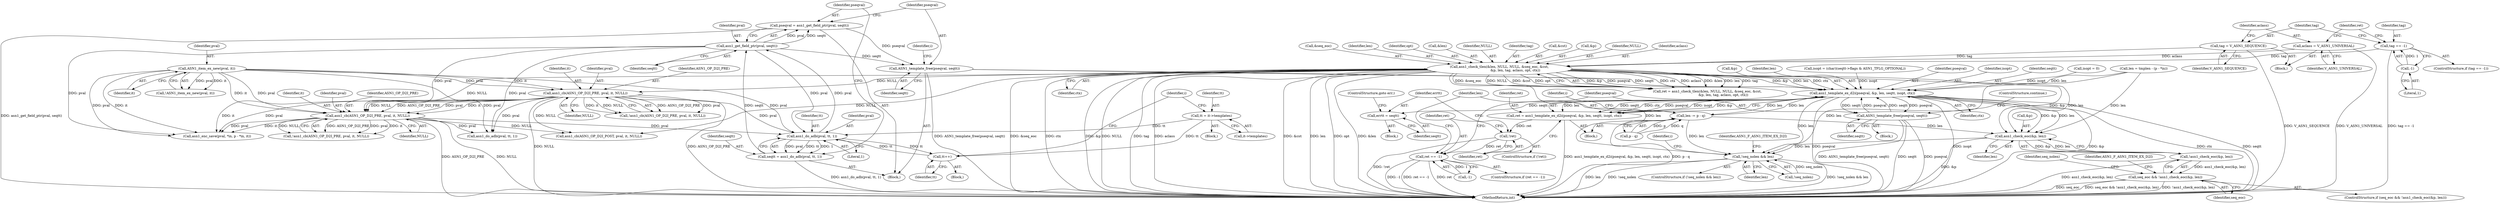digraph "0_openssl_b717b083073b6cacc0a5e2397b661678aff7ae7f@API" {
"1000773" [label="(Call,ASN1_template_free(pseqval, seqtt))"];
"1000768" [label="(Call,pseqval = asn1_get_field_ptr(pval, seqtt))"];
"1000770" [label="(Call,asn1_get_field_ptr(pval, seqtt))"];
"1000764" [label="(Call,asn1_do_adb(pval, tt, 1))"];
"1000681" [label="(Call,ASN1_item_ex_new(pval, it))"];
"1000693" [label="(Call,asn1_cb(ASN1_OP_D2I_PRE, pval, it, NULL))"];
"1000610" [label="(Call,asn1_check_tlen(&len, NULL, NULL, &seq_eoc, &cst,\n                              &p, len, tag, aclass, opt, ctx))"];
"1000597" [label="(Call,tag == -1)"];
"1000599" [label="(Call,-1)"];
"1000602" [label="(Call,tag = V_ASN1_SEQUENCE)"];
"1000605" [label="(Call,aclass = V_ASN1_UNIVERSAL)"];
"1000726" [label="(Call,asn1_cb(ASN1_OP_D2I_PRE, pval, it, NULL))"];
"1000750" [label="(Call,tt++)"];
"1000737" [label="(Call,tt = it->templates)"];
"1000762" [label="(Call,seqtt = asn1_do_adb(pval, tt, 1))"];
"1000821" [label="(Call,asn1_template_ex_d2i(pseqval, &p, len, seqtt, isopt, ctx))"];
"1000819" [label="(Call,ret = asn1_template_ex_d2i(pseqval, &p, len, seqtt, isopt, ctx))"];
"1000830" [label="(Call,!ret)"];
"1000839" [label="(Call,ret == -1)"];
"1000833" [label="(Call,errtt = seqtt)"];
"1000844" [label="(Call,ASN1_template_free(pseqval, seqtt))"];
"1000848" [label="(Call,len -= p - q)"];
"1000857" [label="(Call,asn1_check_eoc(&p, len))"];
"1000856" [label="(Call,!asn1_check_eoc(&p, len))"];
"1000854" [label="(Call,seq_eoc && !asn1_check_eoc(&p, len))"];
"1000867" [label="(Call,!seq_nolen && len)"];
"1000869" [label="(Identifier,seq_nolen)"];
"1000605" [label="(Call,aclass = V_ASN1_UNIVERSAL)"];
"1000823" [label="(Call,&p)"];
"1000855" [label="(Identifier,seq_eoc)"];
"1000693" [label="(Call,asn1_cb(ASN1_OP_D2I_PRE, pval, it, NULL))"];
"1000621" [label="(Identifier,len)"];
"1000764" [label="(Call,asn1_do_adb(pval, tt, 1))"];
"1000726" [label="(Call,asn1_cb(ASN1_OP_D2I_PRE, pval, it, NULL))"];
"1000606" [label="(Identifier,aclass)"];
"1000829" [label="(ControlStructure,if (!ret))"];
"1000868" [label="(Call,!seq_nolen)"];
"1000825" [label="(Identifier,len)"];
"1000765" [label="(Identifier,pval)"];
"1000821" [label="(Call,asn1_template_ex_d2i(pseqval, &p, len, seqtt, isopt, ctx))"];
"1000624" [label="(Identifier,opt)"];
"1000727" [label="(Identifier,ASN1_OP_D2I_PRE)"];
"1000747" [label="(Block,)"];
"1000844" [label="(Call,ASN1_template_free(pseqval, seqtt))"];
"1000608" [label="(Call,ret = asn1_check_tlen(&len, NULL, NULL, &seq_eoc, &cst,\n                              &p, len, tag, aclass, opt, ctx))"];
"1000820" [label="(Identifier,ret)"];
"1000847" [label="(ControlStructure,continue;)"];
"1000611" [label="(Call,&len)"];
"1000601" [label="(Block,)"];
"1000846" [label="(Identifier,seqtt)"];
"1000944" [label="(Call,asn1_cb(ASN1_OP_D2I_POST, pval, it, NULL))"];
"1000866" [label="(ControlStructure,if (!seq_nolen && len))"];
"1000603" [label="(Identifier,tag)"];
"1000774" [label="(Identifier,pseqval)"];
"1000743" [label="(Identifier,i)"];
"1000839" [label="(Call,ret == -1)"];
"1000836" [label="(ControlStructure,goto err;)"];
"1000600" [label="(Literal,1)"];
"1000733" [label="(Block,)"];
"1000697" [label="(Identifier,NULL)"];
"1000955" [label="(MethodReturn,int)"];
"1000596" [label="(ControlStructure,if (tag == -1))"];
"1000763" [label="(Identifier,seqtt)"];
"1000716" [label="(Identifier,i)"];
"1000838" [label="(ControlStructure,if (ret == -1))"];
"1000831" [label="(Identifier,ret)"];
"1000751" [label="(Identifier,tt)"];
"1000696" [label="(Identifier,it)"];
"1000810" [label="(Call,isopt = (char)(seqtt->flags & ASN1_TFLG_OPTIONAL))"];
"1000609" [label="(Identifier,ret)"];
"1000854" [label="(Call,seq_eoc && !asn1_check_eoc(&p, len))"];
"1000766" [label="(Identifier,tt)"];
"1000828" [label="(Identifier,ctx)"];
"1000597" [label="(Call,tag == -1)"];
"1000737" [label="(Call,tt = it->templates)"];
"1000762" [label="(Call,seqtt = asn1_do_adb(pval, tt, 1))"];
"1000891" [label="(Call,asn1_do_adb(pval, tt, 1))"];
"1000845" [label="(Identifier,pseqval)"];
"1000775" [label="(Identifier,seqtt)"];
"1000773" [label="(Call,ASN1_template_free(pseqval, seqtt))"];
"1000610" [label="(Call,asn1_check_tlen(&len, NULL, NULL, &seq_eoc, &cst,\n                              &p, len, tag, aclass, opt, ctx))"];
"1000613" [label="(Identifier,NULL)"];
"1000680" [label="(Call,!ASN1_item_ex_new(pval, it))"];
"1000719" [label="(Block,)"];
"1000772" [label="(Identifier,seqtt)"];
"1000729" [label="(Identifier,it)"];
"1000822" [label="(Identifier,pseqval)"];
"1000827" [label="(Identifier,isopt)"];
"1000768" [label="(Call,pseqval = asn1_get_field_ptr(pval, seqtt))"];
"1000739" [label="(Call,it->templates)"];
"1000863" [label="(Identifier,ASN1_F_ASN1_ITEM_EX_D2I)"];
"1000833" [label="(Call,errtt = seqtt)"];
"1000849" [label="(Identifier,len)"];
"1000682" [label="(Identifier,pval)"];
"1000622" [label="(Identifier,tag)"];
"1000841" [label="(Call,-1)"];
"1000725" [label="(Call,!asn1_cb(ASN1_OP_D2I_PRE, pval, it, NULL))"];
"1000826" [label="(Identifier,seqtt)"];
"1000850" [label="(Call,p - q)"];
"1000926" [label="(Call,asn1_enc_save(pval, *in, p - *in, it))"];
"1000750" [label="(Call,tt++)"];
"1000840" [label="(Identifier,ret)"];
"1000728" [label="(Identifier,pval)"];
"1000607" [label="(Identifier,V_ASN1_UNIVERSAL)"];
"1000617" [label="(Call,&cst)"];
"1000834" [label="(Identifier,errtt)"];
"1000619" [label="(Call,&p)"];
"1000878" [label="(Identifier,i)"];
"1000848" [label="(Call,len -= p - q)"];
"1000856" [label="(Call,!asn1_check_eoc(&p, len))"];
"1000769" [label="(Identifier,pseqval)"];
"1000759" [label="(Block,)"];
"1000604" [label="(Identifier,V_ASN1_SEQUENCE)"];
"1000835" [label="(Identifier,seqtt)"];
"1000853" [label="(ControlStructure,if (seq_eoc && !asn1_check_eoc(&p, len)))"];
"1000770" [label="(Call,asn1_get_field_ptr(pval, seqtt))"];
"1000858" [label="(Call,&p)"];
"1000695" [label="(Identifier,pval)"];
"1000614" [label="(Identifier,NULL)"];
"1000681" [label="(Call,ASN1_item_ex_new(pval, it))"];
"1000730" [label="(Identifier,NULL)"];
"1000832" [label="(Block,)"];
"1000602" [label="(Call,tag = V_ASN1_SEQUENCE)"];
"1000652" [label="(Call,len = tmplen - (p - *in))"];
"1000599" [label="(Call,-1)"];
"1000806" [label="(Call,isopt = 0)"];
"1000873" [label="(Identifier,ASN1_F_ASN1_ITEM_EX_D2I)"];
"1000767" [label="(Literal,1)"];
"1000819" [label="(Call,ret = asn1_template_ex_d2i(pseqval, &p, len, seqtt, isopt, ctx))"];
"1000771" [label="(Identifier,pval)"];
"1000694" [label="(Identifier,ASN1_OP_D2I_PRE)"];
"1000692" [label="(Call,!asn1_cb(ASN1_OP_D2I_PRE, pval, it, NULL))"];
"1000623" [label="(Identifier,aclass)"];
"1000857" [label="(Call,asn1_check_eoc(&p, len))"];
"1000867" [label="(Call,!seq_nolen && len)"];
"1000830" [label="(Call,!ret)"];
"1000843" [label="(Block,)"];
"1000749" [label="(Identifier,i)"];
"1000615" [label="(Call,&seq_eoc)"];
"1000625" [label="(Identifier,ctx)"];
"1000683" [label="(Identifier,it)"];
"1000860" [label="(Identifier,len)"];
"1000738" [label="(Identifier,tt)"];
"1000870" [label="(Identifier,len)"];
"1000598" [label="(Identifier,tag)"];
"1000773" -> "1000759"  [label="AST: "];
"1000773" -> "1000775"  [label="CFG: "];
"1000774" -> "1000773"  [label="AST: "];
"1000775" -> "1000773"  [label="AST: "];
"1000749" -> "1000773"  [label="CFG: "];
"1000773" -> "1000955"  [label="DDG: ASN1_template_free(pseqval, seqtt)"];
"1000768" -> "1000773"  [label="DDG: pseqval"];
"1000770" -> "1000773"  [label="DDG: seqtt"];
"1000773" -> "1000821"  [label="DDG: pseqval"];
"1000773" -> "1000821"  [label="DDG: seqtt"];
"1000768" -> "1000759"  [label="AST: "];
"1000768" -> "1000770"  [label="CFG: "];
"1000769" -> "1000768"  [label="AST: "];
"1000770" -> "1000768"  [label="AST: "];
"1000774" -> "1000768"  [label="CFG: "];
"1000768" -> "1000955"  [label="DDG: asn1_get_field_ptr(pval, seqtt)"];
"1000770" -> "1000768"  [label="DDG: pval"];
"1000770" -> "1000768"  [label="DDG: seqtt"];
"1000770" -> "1000772"  [label="CFG: "];
"1000771" -> "1000770"  [label="AST: "];
"1000772" -> "1000770"  [label="AST: "];
"1000770" -> "1000726"  [label="DDG: pval"];
"1000770" -> "1000764"  [label="DDG: pval"];
"1000764" -> "1000770"  [label="DDG: pval"];
"1000762" -> "1000770"  [label="DDG: seqtt"];
"1000770" -> "1000891"  [label="DDG: pval"];
"1000770" -> "1000926"  [label="DDG: pval"];
"1000764" -> "1000762"  [label="AST: "];
"1000764" -> "1000767"  [label="CFG: "];
"1000765" -> "1000764"  [label="AST: "];
"1000766" -> "1000764"  [label="AST: "];
"1000767" -> "1000764"  [label="AST: "];
"1000762" -> "1000764"  [label="CFG: "];
"1000764" -> "1000750"  [label="DDG: tt"];
"1000764" -> "1000762"  [label="DDG: pval"];
"1000764" -> "1000762"  [label="DDG: tt"];
"1000764" -> "1000762"  [label="DDG: 1"];
"1000681" -> "1000764"  [label="DDG: pval"];
"1000693" -> "1000764"  [label="DDG: pval"];
"1000726" -> "1000764"  [label="DDG: pval"];
"1000750" -> "1000764"  [label="DDG: tt"];
"1000737" -> "1000764"  [label="DDG: tt"];
"1000681" -> "1000680"  [label="AST: "];
"1000681" -> "1000683"  [label="CFG: "];
"1000682" -> "1000681"  [label="AST: "];
"1000683" -> "1000681"  [label="AST: "];
"1000680" -> "1000681"  [label="CFG: "];
"1000681" -> "1000680"  [label="DDG: pval"];
"1000681" -> "1000680"  [label="DDG: it"];
"1000681" -> "1000693"  [label="DDG: pval"];
"1000681" -> "1000693"  [label="DDG: it"];
"1000681" -> "1000726"  [label="DDG: pval"];
"1000681" -> "1000726"  [label="DDG: it"];
"1000681" -> "1000891"  [label="DDG: pval"];
"1000681" -> "1000926"  [label="DDG: pval"];
"1000681" -> "1000926"  [label="DDG: it"];
"1000693" -> "1000692"  [label="AST: "];
"1000693" -> "1000697"  [label="CFG: "];
"1000694" -> "1000693"  [label="AST: "];
"1000695" -> "1000693"  [label="AST: "];
"1000696" -> "1000693"  [label="AST: "];
"1000697" -> "1000693"  [label="AST: "];
"1000692" -> "1000693"  [label="CFG: "];
"1000693" -> "1000955"  [label="DDG: NULL"];
"1000693" -> "1000955"  [label="DDG: ASN1_OP_D2I_PRE"];
"1000693" -> "1000692"  [label="DDG: ASN1_OP_D2I_PRE"];
"1000693" -> "1000692"  [label="DDG: pval"];
"1000693" -> "1000692"  [label="DDG: it"];
"1000693" -> "1000692"  [label="DDG: NULL"];
"1000610" -> "1000693"  [label="DDG: NULL"];
"1000693" -> "1000726"  [label="DDG: ASN1_OP_D2I_PRE"];
"1000693" -> "1000726"  [label="DDG: pval"];
"1000693" -> "1000726"  [label="DDG: it"];
"1000693" -> "1000726"  [label="DDG: NULL"];
"1000693" -> "1000891"  [label="DDG: pval"];
"1000693" -> "1000926"  [label="DDG: pval"];
"1000693" -> "1000926"  [label="DDG: it"];
"1000693" -> "1000944"  [label="DDG: NULL"];
"1000610" -> "1000608"  [label="AST: "];
"1000610" -> "1000625"  [label="CFG: "];
"1000611" -> "1000610"  [label="AST: "];
"1000613" -> "1000610"  [label="AST: "];
"1000614" -> "1000610"  [label="AST: "];
"1000615" -> "1000610"  [label="AST: "];
"1000617" -> "1000610"  [label="AST: "];
"1000619" -> "1000610"  [label="AST: "];
"1000621" -> "1000610"  [label="AST: "];
"1000622" -> "1000610"  [label="AST: "];
"1000623" -> "1000610"  [label="AST: "];
"1000624" -> "1000610"  [label="AST: "];
"1000625" -> "1000610"  [label="AST: "];
"1000608" -> "1000610"  [label="CFG: "];
"1000610" -> "1000955"  [label="DDG: NULL"];
"1000610" -> "1000955"  [label="DDG: tag"];
"1000610" -> "1000955"  [label="DDG: aclass"];
"1000610" -> "1000955"  [label="DDG: &cst"];
"1000610" -> "1000955"  [label="DDG: len"];
"1000610" -> "1000955"  [label="DDG: opt"];
"1000610" -> "1000955"  [label="DDG: &len"];
"1000610" -> "1000955"  [label="DDG: &seq_eoc"];
"1000610" -> "1000955"  [label="DDG: ctx"];
"1000610" -> "1000955"  [label="DDG: &p"];
"1000610" -> "1000608"  [label="DDG: &p"];
"1000610" -> "1000608"  [label="DDG: ctx"];
"1000610" -> "1000608"  [label="DDG: aclass"];
"1000610" -> "1000608"  [label="DDG: &len"];
"1000610" -> "1000608"  [label="DDG: len"];
"1000610" -> "1000608"  [label="DDG: tag"];
"1000610" -> "1000608"  [label="DDG: &seq_eoc"];
"1000610" -> "1000608"  [label="DDG: NULL"];
"1000610" -> "1000608"  [label="DDG: &cst"];
"1000610" -> "1000608"  [label="DDG: opt"];
"1000597" -> "1000610"  [label="DDG: tag"];
"1000602" -> "1000610"  [label="DDG: tag"];
"1000605" -> "1000610"  [label="DDG: aclass"];
"1000610" -> "1000726"  [label="DDG: NULL"];
"1000610" -> "1000821"  [label="DDG: &p"];
"1000610" -> "1000821"  [label="DDG: len"];
"1000610" -> "1000821"  [label="DDG: ctx"];
"1000610" -> "1000857"  [label="DDG: &p"];
"1000610" -> "1000857"  [label="DDG: len"];
"1000610" -> "1000867"  [label="DDG: len"];
"1000610" -> "1000944"  [label="DDG: NULL"];
"1000597" -> "1000596"  [label="AST: "];
"1000597" -> "1000599"  [label="CFG: "];
"1000598" -> "1000597"  [label="AST: "];
"1000599" -> "1000597"  [label="AST: "];
"1000603" -> "1000597"  [label="CFG: "];
"1000609" -> "1000597"  [label="CFG: "];
"1000597" -> "1000955"  [label="DDG: tag == -1"];
"1000599" -> "1000597"  [label="DDG: 1"];
"1000599" -> "1000600"  [label="CFG: "];
"1000600" -> "1000599"  [label="AST: "];
"1000602" -> "1000601"  [label="AST: "];
"1000602" -> "1000604"  [label="CFG: "];
"1000603" -> "1000602"  [label="AST: "];
"1000604" -> "1000602"  [label="AST: "];
"1000606" -> "1000602"  [label="CFG: "];
"1000602" -> "1000955"  [label="DDG: V_ASN1_SEQUENCE"];
"1000605" -> "1000601"  [label="AST: "];
"1000605" -> "1000607"  [label="CFG: "];
"1000606" -> "1000605"  [label="AST: "];
"1000607" -> "1000605"  [label="AST: "];
"1000609" -> "1000605"  [label="CFG: "];
"1000605" -> "1000955"  [label="DDG: V_ASN1_UNIVERSAL"];
"1000726" -> "1000725"  [label="AST: "];
"1000726" -> "1000730"  [label="CFG: "];
"1000727" -> "1000726"  [label="AST: "];
"1000728" -> "1000726"  [label="AST: "];
"1000729" -> "1000726"  [label="AST: "];
"1000730" -> "1000726"  [label="AST: "];
"1000725" -> "1000726"  [label="CFG: "];
"1000726" -> "1000955"  [label="DDG: NULL"];
"1000726" -> "1000955"  [label="DDG: ASN1_OP_D2I_PRE"];
"1000726" -> "1000725"  [label="DDG: ASN1_OP_D2I_PRE"];
"1000726" -> "1000725"  [label="DDG: pval"];
"1000726" -> "1000725"  [label="DDG: it"];
"1000726" -> "1000725"  [label="DDG: NULL"];
"1000726" -> "1000891"  [label="DDG: pval"];
"1000726" -> "1000926"  [label="DDG: pval"];
"1000726" -> "1000926"  [label="DDG: it"];
"1000726" -> "1000944"  [label="DDG: NULL"];
"1000750" -> "1000747"  [label="AST: "];
"1000750" -> "1000751"  [label="CFG: "];
"1000751" -> "1000750"  [label="AST: "];
"1000743" -> "1000750"  [label="CFG: "];
"1000737" -> "1000750"  [label="DDG: tt"];
"1000737" -> "1000733"  [label="AST: "];
"1000737" -> "1000739"  [label="CFG: "];
"1000738" -> "1000737"  [label="AST: "];
"1000739" -> "1000737"  [label="AST: "];
"1000743" -> "1000737"  [label="CFG: "];
"1000762" -> "1000759"  [label="AST: "];
"1000763" -> "1000762"  [label="AST: "];
"1000769" -> "1000762"  [label="CFG: "];
"1000762" -> "1000955"  [label="DDG: asn1_do_adb(pval, tt, 1)"];
"1000821" -> "1000819"  [label="AST: "];
"1000821" -> "1000828"  [label="CFG: "];
"1000822" -> "1000821"  [label="AST: "];
"1000823" -> "1000821"  [label="AST: "];
"1000825" -> "1000821"  [label="AST: "];
"1000826" -> "1000821"  [label="AST: "];
"1000827" -> "1000821"  [label="AST: "];
"1000828" -> "1000821"  [label="AST: "];
"1000819" -> "1000821"  [label="CFG: "];
"1000821" -> "1000955"  [label="DDG: isopt"];
"1000821" -> "1000955"  [label="DDG: &p"];
"1000821" -> "1000955"  [label="DDG: ctx"];
"1000821" -> "1000955"  [label="DDG: seqtt"];
"1000821" -> "1000955"  [label="DDG: pseqval"];
"1000821" -> "1000819"  [label="DDG: len"];
"1000821" -> "1000819"  [label="DDG: seqtt"];
"1000821" -> "1000819"  [label="DDG: ctx"];
"1000821" -> "1000819"  [label="DDG: pseqval"];
"1000821" -> "1000819"  [label="DDG: isopt"];
"1000821" -> "1000819"  [label="DDG: &p"];
"1000844" -> "1000821"  [label="DDG: pseqval"];
"1000844" -> "1000821"  [label="DDG: seqtt"];
"1000848" -> "1000821"  [label="DDG: len"];
"1000652" -> "1000821"  [label="DDG: len"];
"1000806" -> "1000821"  [label="DDG: isopt"];
"1000810" -> "1000821"  [label="DDG: isopt"];
"1000821" -> "1000833"  [label="DDG: seqtt"];
"1000821" -> "1000844"  [label="DDG: pseqval"];
"1000821" -> "1000844"  [label="DDG: seqtt"];
"1000821" -> "1000848"  [label="DDG: len"];
"1000821" -> "1000857"  [label="DDG: &p"];
"1000821" -> "1000857"  [label="DDG: len"];
"1000821" -> "1000867"  [label="DDG: len"];
"1000819" -> "1000719"  [label="AST: "];
"1000820" -> "1000819"  [label="AST: "];
"1000831" -> "1000819"  [label="CFG: "];
"1000819" -> "1000955"  [label="DDG: asn1_template_ex_d2i(pseqval, &p, len, seqtt, isopt, ctx)"];
"1000819" -> "1000830"  [label="DDG: ret"];
"1000830" -> "1000829"  [label="AST: "];
"1000830" -> "1000831"  [label="CFG: "];
"1000831" -> "1000830"  [label="AST: "];
"1000834" -> "1000830"  [label="CFG: "];
"1000840" -> "1000830"  [label="CFG: "];
"1000830" -> "1000955"  [label="DDG: !ret"];
"1000830" -> "1000839"  [label="DDG: ret"];
"1000839" -> "1000838"  [label="AST: "];
"1000839" -> "1000841"  [label="CFG: "];
"1000840" -> "1000839"  [label="AST: "];
"1000841" -> "1000839"  [label="AST: "];
"1000845" -> "1000839"  [label="CFG: "];
"1000849" -> "1000839"  [label="CFG: "];
"1000839" -> "1000955"  [label="DDG: ret == -1"];
"1000839" -> "1000955"  [label="DDG: ret"];
"1000839" -> "1000955"  [label="DDG: -1"];
"1000841" -> "1000839"  [label="DDG: 1"];
"1000833" -> "1000832"  [label="AST: "];
"1000833" -> "1000835"  [label="CFG: "];
"1000834" -> "1000833"  [label="AST: "];
"1000835" -> "1000833"  [label="AST: "];
"1000836" -> "1000833"  [label="CFG: "];
"1000844" -> "1000843"  [label="AST: "];
"1000844" -> "1000846"  [label="CFG: "];
"1000845" -> "1000844"  [label="AST: "];
"1000846" -> "1000844"  [label="AST: "];
"1000847" -> "1000844"  [label="CFG: "];
"1000844" -> "1000955"  [label="DDG: ASN1_template_free(pseqval, seqtt)"];
"1000844" -> "1000955"  [label="DDG: seqtt"];
"1000844" -> "1000955"  [label="DDG: pseqval"];
"1000848" -> "1000719"  [label="AST: "];
"1000848" -> "1000850"  [label="CFG: "];
"1000849" -> "1000848"  [label="AST: "];
"1000850" -> "1000848"  [label="AST: "];
"1000716" -> "1000848"  [label="CFG: "];
"1000848" -> "1000955"  [label="DDG: p - q"];
"1000850" -> "1000848"  [label="DDG: p"];
"1000850" -> "1000848"  [label="DDG: q"];
"1000848" -> "1000857"  [label="DDG: len"];
"1000848" -> "1000867"  [label="DDG: len"];
"1000857" -> "1000856"  [label="AST: "];
"1000857" -> "1000860"  [label="CFG: "];
"1000858" -> "1000857"  [label="AST: "];
"1000860" -> "1000857"  [label="AST: "];
"1000856" -> "1000857"  [label="CFG: "];
"1000857" -> "1000955"  [label="DDG: &p"];
"1000857" -> "1000856"  [label="DDG: &p"];
"1000857" -> "1000856"  [label="DDG: len"];
"1000652" -> "1000857"  [label="DDG: len"];
"1000857" -> "1000867"  [label="DDG: len"];
"1000856" -> "1000854"  [label="AST: "];
"1000854" -> "1000856"  [label="CFG: "];
"1000856" -> "1000955"  [label="DDG: asn1_check_eoc(&p, len)"];
"1000856" -> "1000854"  [label="DDG: asn1_check_eoc(&p, len)"];
"1000854" -> "1000853"  [label="AST: "];
"1000854" -> "1000855"  [label="CFG: "];
"1000855" -> "1000854"  [label="AST: "];
"1000863" -> "1000854"  [label="CFG: "];
"1000869" -> "1000854"  [label="CFG: "];
"1000854" -> "1000955"  [label="DDG: seq_eoc"];
"1000854" -> "1000955"  [label="DDG: seq_eoc && !asn1_check_eoc(&p, len)"];
"1000854" -> "1000955"  [label="DDG: !asn1_check_eoc(&p, len)"];
"1000867" -> "1000866"  [label="AST: "];
"1000867" -> "1000868"  [label="CFG: "];
"1000867" -> "1000870"  [label="CFG: "];
"1000868" -> "1000867"  [label="AST: "];
"1000870" -> "1000867"  [label="AST: "];
"1000873" -> "1000867"  [label="CFG: "];
"1000878" -> "1000867"  [label="CFG: "];
"1000867" -> "1000955"  [label="DDG: !seq_nolen && len"];
"1000867" -> "1000955"  [label="DDG: len"];
"1000867" -> "1000955"  [label="DDG: !seq_nolen"];
"1000868" -> "1000867"  [label="DDG: seq_nolen"];
"1000652" -> "1000867"  [label="DDG: len"];
}
